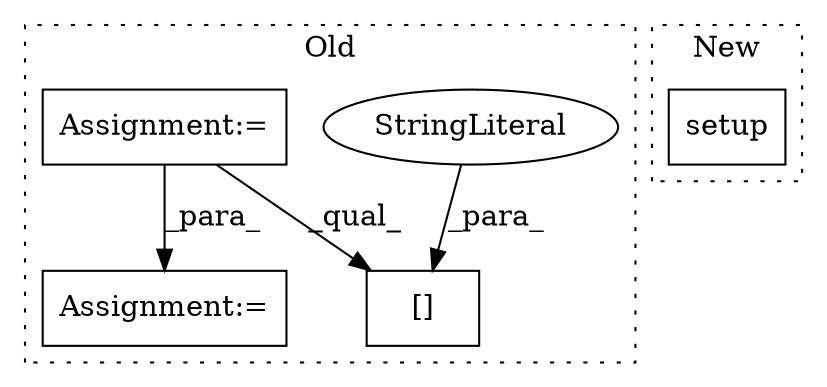 digraph G {
subgraph cluster0 {
1 [label="[]" a="2" s="553,574" l="4,1" shape="box"];
3 [label="StringLiteral" a="45" s="557" l="17" shape="ellipse"];
4 [label="Assignment:=" a="7" s="241" l="1" shape="box"];
5 [label="Assignment:=" a="7" s="544" l="2" shape="box"];
label = "Old";
style="dotted";
}
subgraph cluster1 {
2 [label="setup" a="32" s="286,577" l="6,1" shape="box"];
label = "New";
style="dotted";
}
3 -> 1 [label="_para_"];
4 -> 1 [label="_qual_"];
4 -> 5 [label="_para_"];
}